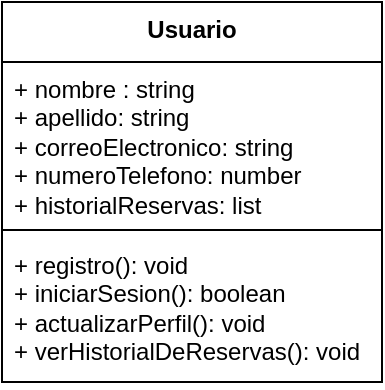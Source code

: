 <mxfile version="24.0.7" type="github">
  <diagram name="Page-1" id="-_MHmMSYFcSHYsvgNQ9a">
    <mxGraphModel dx="1494" dy="940" grid="1" gridSize="10" guides="1" tooltips="1" connect="1" arrows="1" fold="1" page="1" pageScale="1" pageWidth="850" pageHeight="1100" math="0" shadow="0">
      <root>
        <mxCell id="0" />
        <mxCell id="1" parent="0" />
        <mxCell id="0iqqLVjieEFnERAhnOkb-5" value="Usuario" style="swimlane;fontStyle=1;align=center;verticalAlign=top;childLayout=stackLayout;horizontal=1;startSize=30;horizontalStack=0;resizeParent=1;resizeParentMax=0;resizeLast=0;collapsible=1;marginBottom=0;whiteSpace=wrap;html=1;" vertex="1" parent="1">
          <mxGeometry x="310" y="100" width="190" height="190" as="geometry" />
        </mxCell>
        <mxCell id="0iqqLVjieEFnERAhnOkb-6" value="&lt;div&gt;+ nombre : string&lt;/div&gt;&lt;div&gt;+ apellido: string&lt;br&gt;&lt;/div&gt;&lt;div&gt;+ correoElectronico: string&lt;/div&gt;&lt;div&gt;+ numeroTelefono: number&lt;/div&gt;&lt;div&gt;+ historialReservas: list&lt;br&gt;&lt;/div&gt;" style="text;strokeColor=none;fillColor=none;align=left;verticalAlign=top;spacingLeft=4;spacingRight=4;overflow=hidden;rotatable=0;points=[[0,0.5],[1,0.5]];portConstraint=eastwest;whiteSpace=wrap;html=1;" vertex="1" parent="0iqqLVjieEFnERAhnOkb-5">
          <mxGeometry y="30" width="190" height="80" as="geometry" />
        </mxCell>
        <mxCell id="0iqqLVjieEFnERAhnOkb-7" value="" style="line;strokeWidth=1;fillColor=none;align=left;verticalAlign=middle;spacingTop=-1;spacingLeft=3;spacingRight=3;rotatable=0;labelPosition=right;points=[];portConstraint=eastwest;strokeColor=inherit;" vertex="1" parent="0iqqLVjieEFnERAhnOkb-5">
          <mxGeometry y="110" width="190" height="8" as="geometry" />
        </mxCell>
        <mxCell id="0iqqLVjieEFnERAhnOkb-8" value="&lt;div&gt;+ registro(): void&lt;/div&gt;&lt;div&gt;+ iniciarSesion(): boolean&lt;/div&gt;&lt;div&gt;+ actualizarPerfil(): void&lt;/div&gt;&lt;div&gt;+ verHistorialDeReservas(): void&lt;br&gt;&lt;/div&gt;" style="text;strokeColor=none;fillColor=none;align=left;verticalAlign=top;spacingLeft=4;spacingRight=4;overflow=hidden;rotatable=0;points=[[0,0.5],[1,0.5]];portConstraint=eastwest;whiteSpace=wrap;html=1;" vertex="1" parent="0iqqLVjieEFnERAhnOkb-5">
          <mxGeometry y="118" width="190" height="72" as="geometry" />
        </mxCell>
      </root>
    </mxGraphModel>
  </diagram>
</mxfile>
